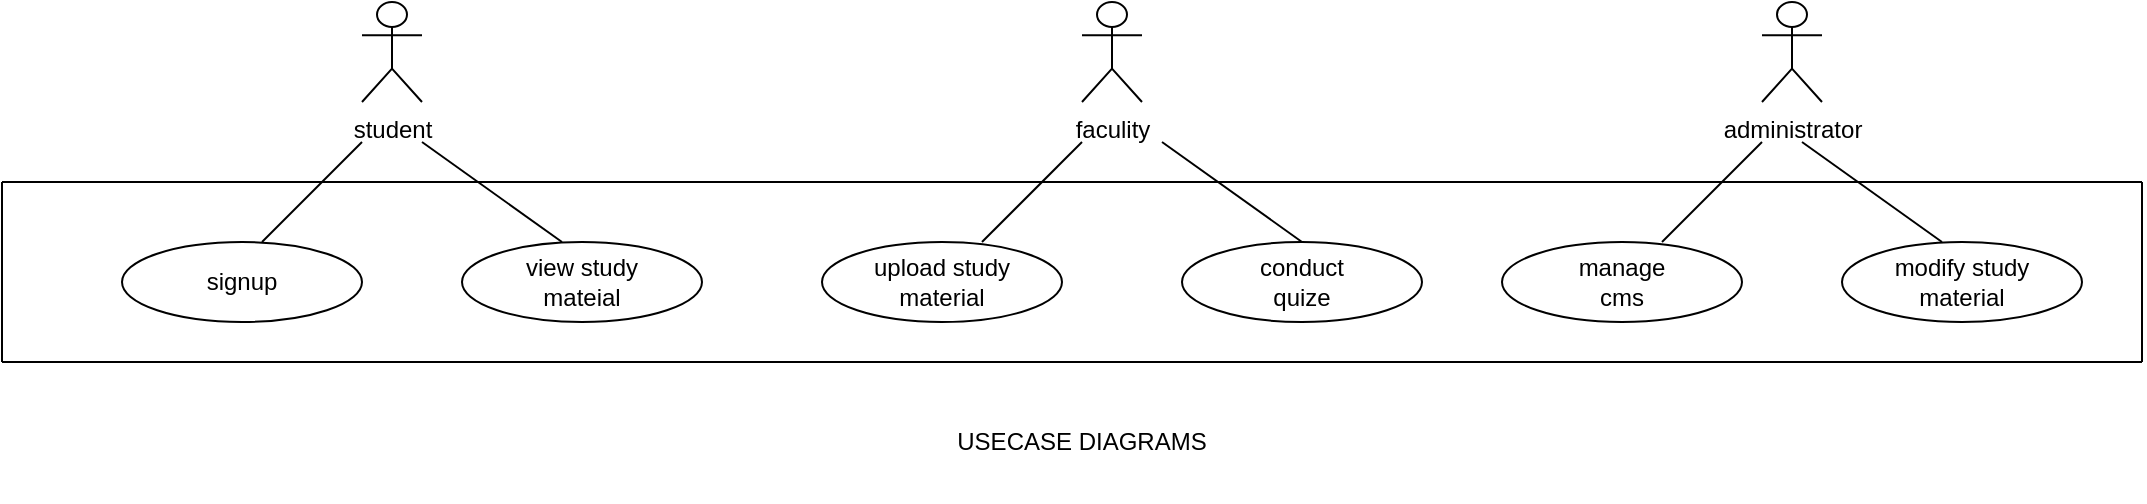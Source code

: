 <mxfile version="26.0.4">
  <diagram name="Page-1" id="JzP256ScUjQ758yd6aJC">
    <mxGraphModel dx="2284" dy="844" grid="1" gridSize="10" guides="1" tooltips="1" connect="1" arrows="1" fold="1" page="1" pageScale="1" pageWidth="850" pageHeight="1100" math="0" shadow="0">
      <root>
        <mxCell id="0" />
        <mxCell id="1" parent="0" />
        <UserObject label="student" id="Ga9zT92anc8Rlz0_mRBY-1">
          <mxCell style="shape=umlActor;verticalLabelPosition=bottom;verticalAlign=top;html=1;outlineConnect=0;" vertex="1" parent="1">
            <mxGeometry x="10" y="30" width="30" height="50" as="geometry" />
          </mxCell>
        </UserObject>
        <mxCell id="Ga9zT92anc8Rlz0_mRBY-3" value="faculity" style="shape=umlActor;verticalLabelPosition=bottom;verticalAlign=top;html=1;outlineConnect=0;" vertex="1" parent="1">
          <mxGeometry x="370" y="30" width="30" height="50" as="geometry" />
        </mxCell>
        <mxCell id="Ga9zT92anc8Rlz0_mRBY-4" value="administrator" style="shape=umlActor;verticalLabelPosition=bottom;verticalAlign=top;html=1;outlineConnect=0;" vertex="1" parent="1">
          <mxGeometry x="710" y="30" width="30" height="50" as="geometry" />
        </mxCell>
        <mxCell id="Ga9zT92anc8Rlz0_mRBY-14" value="" style="ellipse;whiteSpace=wrap;html=1;" vertex="1" parent="1">
          <mxGeometry x="-110" y="150" width="120" height="40" as="geometry" />
        </mxCell>
        <mxCell id="Ga9zT92anc8Rlz0_mRBY-15" value="" style="ellipse;whiteSpace=wrap;html=1;" vertex="1" parent="1">
          <mxGeometry x="60" y="150" width="120" height="40" as="geometry" />
        </mxCell>
        <mxCell id="Ga9zT92anc8Rlz0_mRBY-16" value="" style="ellipse;whiteSpace=wrap;html=1;" vertex="1" parent="1">
          <mxGeometry x="240" y="150" width="120" height="40" as="geometry" />
        </mxCell>
        <mxCell id="Ga9zT92anc8Rlz0_mRBY-17" value="" style="ellipse;whiteSpace=wrap;html=1;" vertex="1" parent="1">
          <mxGeometry x="420" y="150" width="120" height="40" as="geometry" />
        </mxCell>
        <mxCell id="Ga9zT92anc8Rlz0_mRBY-18" value="" style="ellipse;whiteSpace=wrap;html=1;" vertex="1" parent="1">
          <mxGeometry x="580" y="150" width="120" height="40" as="geometry" />
        </mxCell>
        <mxCell id="Ga9zT92anc8Rlz0_mRBY-20" value="" style="ellipse;whiteSpace=wrap;html=1;" vertex="1" parent="1">
          <mxGeometry x="750" y="150" width="120" height="40" as="geometry" />
        </mxCell>
        <mxCell id="Ga9zT92anc8Rlz0_mRBY-22" value="" style="endArrow=none;html=1;rounded=0;" edge="1" parent="1">
          <mxGeometry width="50" height="50" relative="1" as="geometry">
            <mxPoint x="-40" y="150" as="sourcePoint" />
            <mxPoint x="10" y="100" as="targetPoint" />
          </mxGeometry>
        </mxCell>
        <mxCell id="Ga9zT92anc8Rlz0_mRBY-24" value="" style="endArrow=none;html=1;rounded=0;" edge="1" parent="1">
          <mxGeometry width="50" height="50" relative="1" as="geometry">
            <mxPoint x="320" y="150" as="sourcePoint" />
            <mxPoint x="370" y="100" as="targetPoint" />
          </mxGeometry>
        </mxCell>
        <mxCell id="Ga9zT92anc8Rlz0_mRBY-25" value="" style="endArrow=none;html=1;rounded=0;" edge="1" parent="1">
          <mxGeometry width="50" height="50" relative="1" as="geometry">
            <mxPoint x="660" y="150" as="sourcePoint" />
            <mxPoint x="710" y="100" as="targetPoint" />
          </mxGeometry>
        </mxCell>
        <mxCell id="Ga9zT92anc8Rlz0_mRBY-26" value="" style="endArrow=none;html=1;rounded=0;" edge="1" parent="1">
          <mxGeometry width="50" height="50" relative="1" as="geometry">
            <mxPoint x="40" y="100" as="sourcePoint" />
            <mxPoint x="110" y="150" as="targetPoint" />
          </mxGeometry>
        </mxCell>
        <mxCell id="Ga9zT92anc8Rlz0_mRBY-27" value="" style="endArrow=none;html=1;rounded=0;" edge="1" parent="1">
          <mxGeometry width="50" height="50" relative="1" as="geometry">
            <mxPoint x="410" y="100" as="sourcePoint" />
            <mxPoint x="480" y="150" as="targetPoint" />
          </mxGeometry>
        </mxCell>
        <mxCell id="Ga9zT92anc8Rlz0_mRBY-29" value="" style="endArrow=none;html=1;rounded=0;" edge="1" parent="1">
          <mxGeometry width="50" height="50" relative="1" as="geometry">
            <mxPoint x="730" y="100" as="sourcePoint" />
            <mxPoint x="800" y="150" as="targetPoint" />
          </mxGeometry>
        </mxCell>
        <mxCell id="Ga9zT92anc8Rlz0_mRBY-30" value="signup" style="text;html=1;align=center;verticalAlign=middle;whiteSpace=wrap;rounded=0;" vertex="1" parent="1">
          <mxGeometry x="-80" y="155" width="60" height="30" as="geometry" />
        </mxCell>
        <mxCell id="Ga9zT92anc8Rlz0_mRBY-31" value="view study mateial" style="text;html=1;align=center;verticalAlign=middle;whiteSpace=wrap;rounded=0;" vertex="1" parent="1">
          <mxGeometry x="90" y="155" width="60" height="30" as="geometry" />
        </mxCell>
        <mxCell id="Ga9zT92anc8Rlz0_mRBY-32" value="upload study material" style="text;html=1;align=center;verticalAlign=middle;whiteSpace=wrap;rounded=0;" vertex="1" parent="1">
          <mxGeometry x="260" y="155" width="80" height="30" as="geometry" />
        </mxCell>
        <mxCell id="Ga9zT92anc8Rlz0_mRBY-33" value="conduct quize" style="text;html=1;align=center;verticalAlign=middle;whiteSpace=wrap;rounded=0;" vertex="1" parent="1">
          <mxGeometry x="450" y="155" width="60" height="30" as="geometry" />
        </mxCell>
        <mxCell id="Ga9zT92anc8Rlz0_mRBY-34" value="manage cms" style="text;html=1;align=center;verticalAlign=middle;whiteSpace=wrap;rounded=0;" vertex="1" parent="1">
          <mxGeometry x="610" y="155" width="60" height="30" as="geometry" />
        </mxCell>
        <mxCell id="Ga9zT92anc8Rlz0_mRBY-36" value="modify study material" style="text;html=1;align=center;verticalAlign=middle;whiteSpace=wrap;rounded=0;" vertex="1" parent="1">
          <mxGeometry x="760" y="155" width="100" height="30" as="geometry" />
        </mxCell>
        <mxCell id="Ga9zT92anc8Rlz0_mRBY-38" value="" style="endArrow=none;html=1;rounded=0;" edge="1" parent="1">
          <mxGeometry width="50" height="50" relative="1" as="geometry">
            <mxPoint x="-170" y="120" as="sourcePoint" />
            <mxPoint x="900" y="120" as="targetPoint" />
          </mxGeometry>
        </mxCell>
        <mxCell id="Ga9zT92anc8Rlz0_mRBY-39" value="" style="endArrow=none;html=1;rounded=0;" edge="1" parent="1">
          <mxGeometry width="50" height="50" relative="1" as="geometry">
            <mxPoint x="-170" y="210" as="sourcePoint" />
            <mxPoint x="-170" y="120" as="targetPoint" />
          </mxGeometry>
        </mxCell>
        <mxCell id="Ga9zT92anc8Rlz0_mRBY-40" value="" style="endArrow=none;html=1;rounded=0;" edge="1" parent="1">
          <mxGeometry width="50" height="50" relative="1" as="geometry">
            <mxPoint x="-170" y="210" as="sourcePoint" />
            <mxPoint x="900" y="210" as="targetPoint" />
          </mxGeometry>
        </mxCell>
        <mxCell id="Ga9zT92anc8Rlz0_mRBY-41" value="" style="endArrow=none;html=1;rounded=0;" edge="1" parent="1">
          <mxGeometry width="50" height="50" relative="1" as="geometry">
            <mxPoint x="900" y="210" as="sourcePoint" />
            <mxPoint x="900" y="120" as="targetPoint" />
          </mxGeometry>
        </mxCell>
        <mxCell id="Ga9zT92anc8Rlz0_mRBY-42" value="USECASE DIAGRAMS" style="text;html=1;align=center;verticalAlign=middle;whiteSpace=wrap;rounded=0;" vertex="1" parent="1">
          <mxGeometry x="270" y="220" width="200" height="60" as="geometry" />
        </mxCell>
      </root>
    </mxGraphModel>
  </diagram>
</mxfile>
